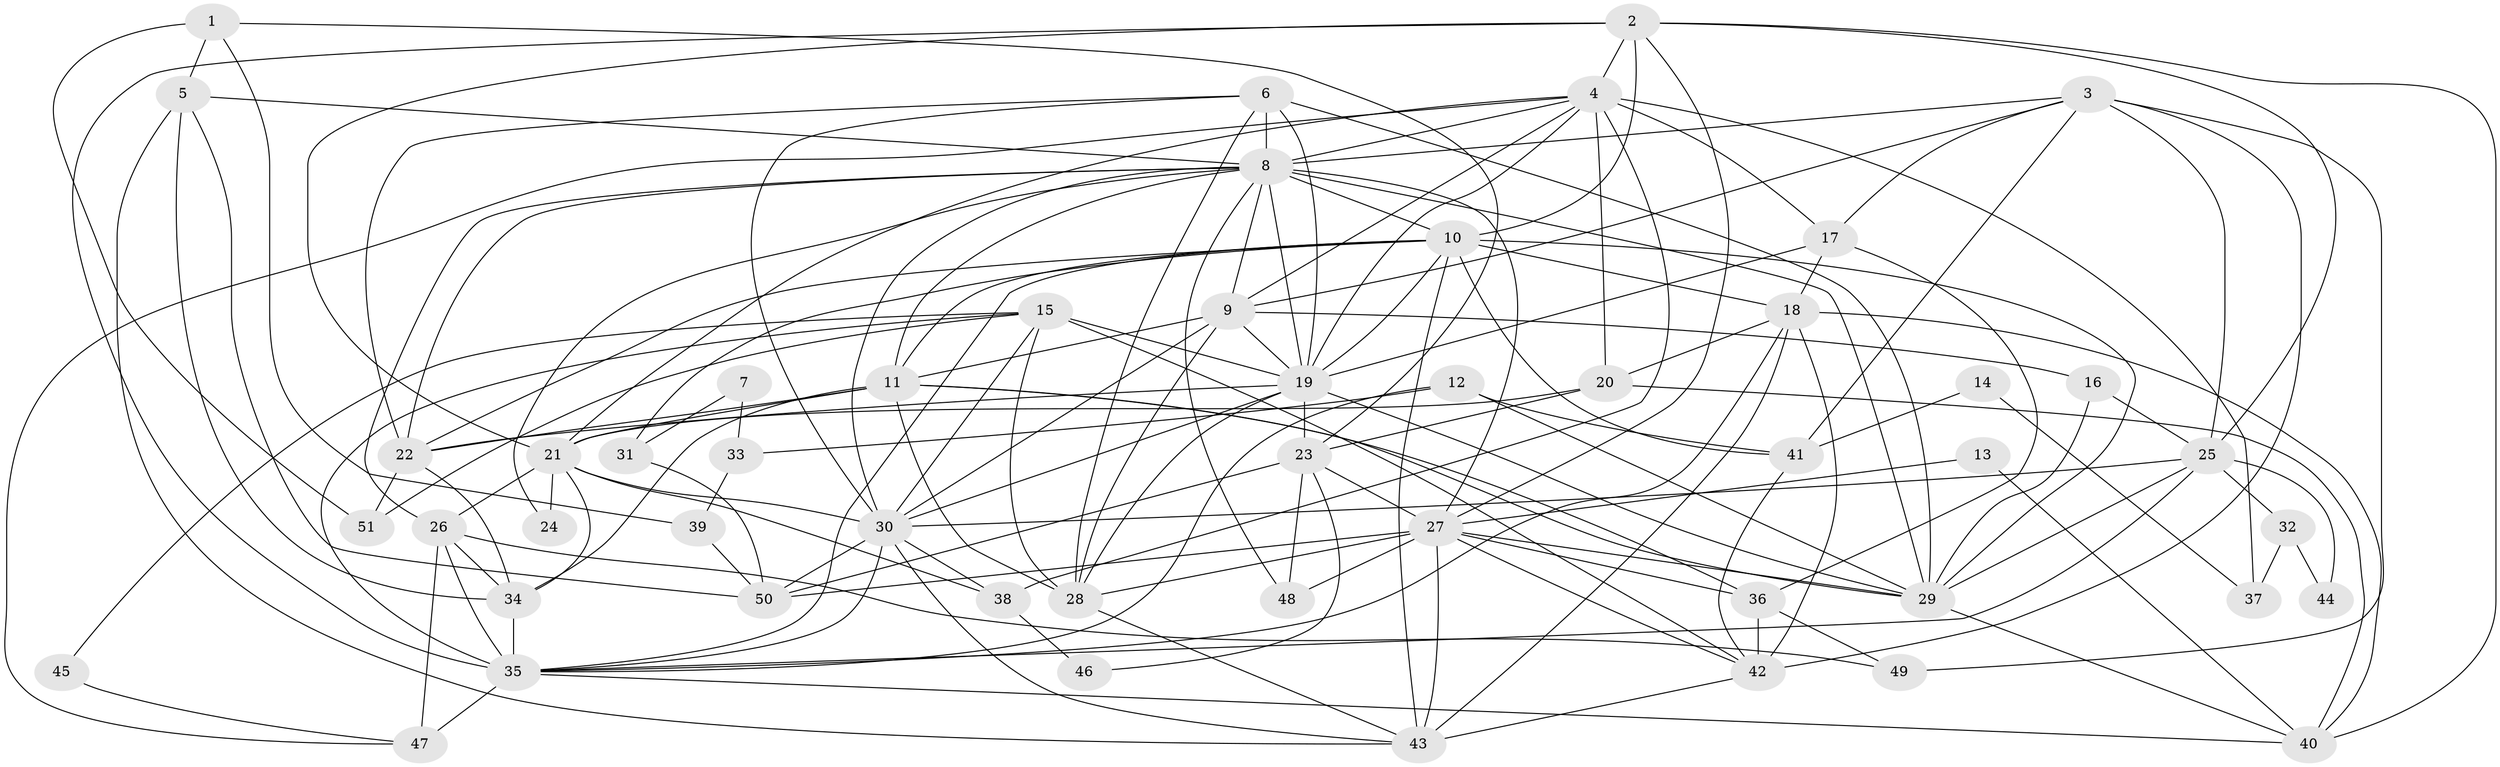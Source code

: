 // original degree distribution, {3: 0.2857142857142857, 4: 0.30158730158730157, 6: 0.05555555555555555, 2: 0.11904761904761904, 7: 0.05555555555555555, 5: 0.16666666666666666, 9: 0.015873015873015872}
// Generated by graph-tools (version 1.1) at 2025/50/03/04/25 22:50:48]
// undirected, 51 vertices, 150 edges
graph export_dot {
  node [color=gray90,style=filled];
  1;
  2;
  3;
  4;
  5;
  6;
  7;
  8;
  9;
  10;
  11;
  12;
  13;
  14;
  15;
  16;
  17;
  18;
  19;
  20;
  21;
  22;
  23;
  24;
  25;
  26;
  27;
  28;
  29;
  30;
  31;
  32;
  33;
  34;
  35;
  36;
  37;
  38;
  39;
  40;
  41;
  42;
  43;
  44;
  45;
  46;
  47;
  48;
  49;
  50;
  51;
  1 -- 5 [weight=1.0];
  1 -- 23 [weight=1.0];
  1 -- 39 [weight=1.0];
  1 -- 51 [weight=1.0];
  2 -- 4 [weight=2.0];
  2 -- 10 [weight=1.0];
  2 -- 21 [weight=1.0];
  2 -- 25 [weight=1.0];
  2 -- 27 [weight=1.0];
  2 -- 35 [weight=1.0];
  2 -- 40 [weight=1.0];
  3 -- 8 [weight=2.0];
  3 -- 9 [weight=1.0];
  3 -- 17 [weight=1.0];
  3 -- 25 [weight=1.0];
  3 -- 41 [weight=1.0];
  3 -- 42 [weight=2.0];
  3 -- 49 [weight=2.0];
  4 -- 8 [weight=1.0];
  4 -- 9 [weight=1.0];
  4 -- 17 [weight=1.0];
  4 -- 19 [weight=2.0];
  4 -- 20 [weight=1.0];
  4 -- 21 [weight=1.0];
  4 -- 37 [weight=1.0];
  4 -- 38 [weight=1.0];
  4 -- 47 [weight=1.0];
  5 -- 8 [weight=1.0];
  5 -- 34 [weight=1.0];
  5 -- 43 [weight=2.0];
  5 -- 50 [weight=1.0];
  6 -- 8 [weight=5.0];
  6 -- 19 [weight=1.0];
  6 -- 22 [weight=1.0];
  6 -- 28 [weight=1.0];
  6 -- 29 [weight=4.0];
  6 -- 30 [weight=1.0];
  7 -- 31 [weight=1.0];
  7 -- 33 [weight=1.0];
  8 -- 9 [weight=2.0];
  8 -- 10 [weight=1.0];
  8 -- 11 [weight=1.0];
  8 -- 19 [weight=1.0];
  8 -- 22 [weight=1.0];
  8 -- 24 [weight=1.0];
  8 -- 26 [weight=1.0];
  8 -- 27 [weight=2.0];
  8 -- 29 [weight=3.0];
  8 -- 30 [weight=2.0];
  8 -- 48 [weight=1.0];
  9 -- 11 [weight=1.0];
  9 -- 16 [weight=1.0];
  9 -- 19 [weight=1.0];
  9 -- 28 [weight=1.0];
  9 -- 30 [weight=1.0];
  10 -- 11 [weight=2.0];
  10 -- 18 [weight=1.0];
  10 -- 19 [weight=1.0];
  10 -- 22 [weight=1.0];
  10 -- 29 [weight=2.0];
  10 -- 31 [weight=2.0];
  10 -- 35 [weight=1.0];
  10 -- 41 [weight=1.0];
  10 -- 43 [weight=1.0];
  11 -- 21 [weight=1.0];
  11 -- 22 [weight=6.0];
  11 -- 28 [weight=1.0];
  11 -- 29 [weight=1.0];
  11 -- 34 [weight=1.0];
  11 -- 36 [weight=1.0];
  12 -- 29 [weight=2.0];
  12 -- 33 [weight=1.0];
  12 -- 35 [weight=1.0];
  12 -- 41 [weight=1.0];
  13 -- 27 [weight=2.0];
  13 -- 40 [weight=1.0];
  14 -- 37 [weight=1.0];
  14 -- 41 [weight=1.0];
  15 -- 19 [weight=1.0];
  15 -- 28 [weight=1.0];
  15 -- 30 [weight=1.0];
  15 -- 35 [weight=2.0];
  15 -- 42 [weight=1.0];
  15 -- 45 [weight=1.0];
  15 -- 51 [weight=1.0];
  16 -- 25 [weight=1.0];
  16 -- 29 [weight=1.0];
  17 -- 18 [weight=1.0];
  17 -- 19 [weight=1.0];
  17 -- 36 [weight=1.0];
  18 -- 20 [weight=1.0];
  18 -- 35 [weight=1.0];
  18 -- 40 [weight=1.0];
  18 -- 42 [weight=2.0];
  18 -- 43 [weight=2.0];
  19 -- 22 [weight=1.0];
  19 -- 23 [weight=1.0];
  19 -- 28 [weight=1.0];
  19 -- 29 [weight=1.0];
  19 -- 30 [weight=1.0];
  20 -- 21 [weight=1.0];
  20 -- 23 [weight=1.0];
  20 -- 40 [weight=1.0];
  21 -- 24 [weight=1.0];
  21 -- 26 [weight=1.0];
  21 -- 30 [weight=2.0];
  21 -- 34 [weight=1.0];
  21 -- 38 [weight=1.0];
  22 -- 34 [weight=1.0];
  22 -- 51 [weight=1.0];
  23 -- 27 [weight=1.0];
  23 -- 46 [weight=1.0];
  23 -- 48 [weight=1.0];
  23 -- 50 [weight=1.0];
  25 -- 29 [weight=1.0];
  25 -- 30 [weight=1.0];
  25 -- 32 [weight=2.0];
  25 -- 35 [weight=1.0];
  25 -- 44 [weight=1.0];
  26 -- 34 [weight=1.0];
  26 -- 35 [weight=1.0];
  26 -- 47 [weight=1.0];
  26 -- 49 [weight=1.0];
  27 -- 28 [weight=1.0];
  27 -- 29 [weight=1.0];
  27 -- 36 [weight=1.0];
  27 -- 42 [weight=1.0];
  27 -- 43 [weight=1.0];
  27 -- 48 [weight=1.0];
  27 -- 50 [weight=1.0];
  28 -- 43 [weight=1.0];
  29 -- 40 [weight=1.0];
  30 -- 35 [weight=1.0];
  30 -- 38 [weight=1.0];
  30 -- 43 [weight=1.0];
  30 -- 50 [weight=1.0];
  31 -- 50 [weight=1.0];
  32 -- 37 [weight=1.0];
  32 -- 44 [weight=1.0];
  33 -- 39 [weight=1.0];
  34 -- 35 [weight=1.0];
  35 -- 40 [weight=1.0];
  35 -- 47 [weight=2.0];
  36 -- 42 [weight=1.0];
  36 -- 49 [weight=1.0];
  38 -- 46 [weight=1.0];
  39 -- 50 [weight=1.0];
  41 -- 42 [weight=1.0];
  42 -- 43 [weight=1.0];
  45 -- 47 [weight=1.0];
}
